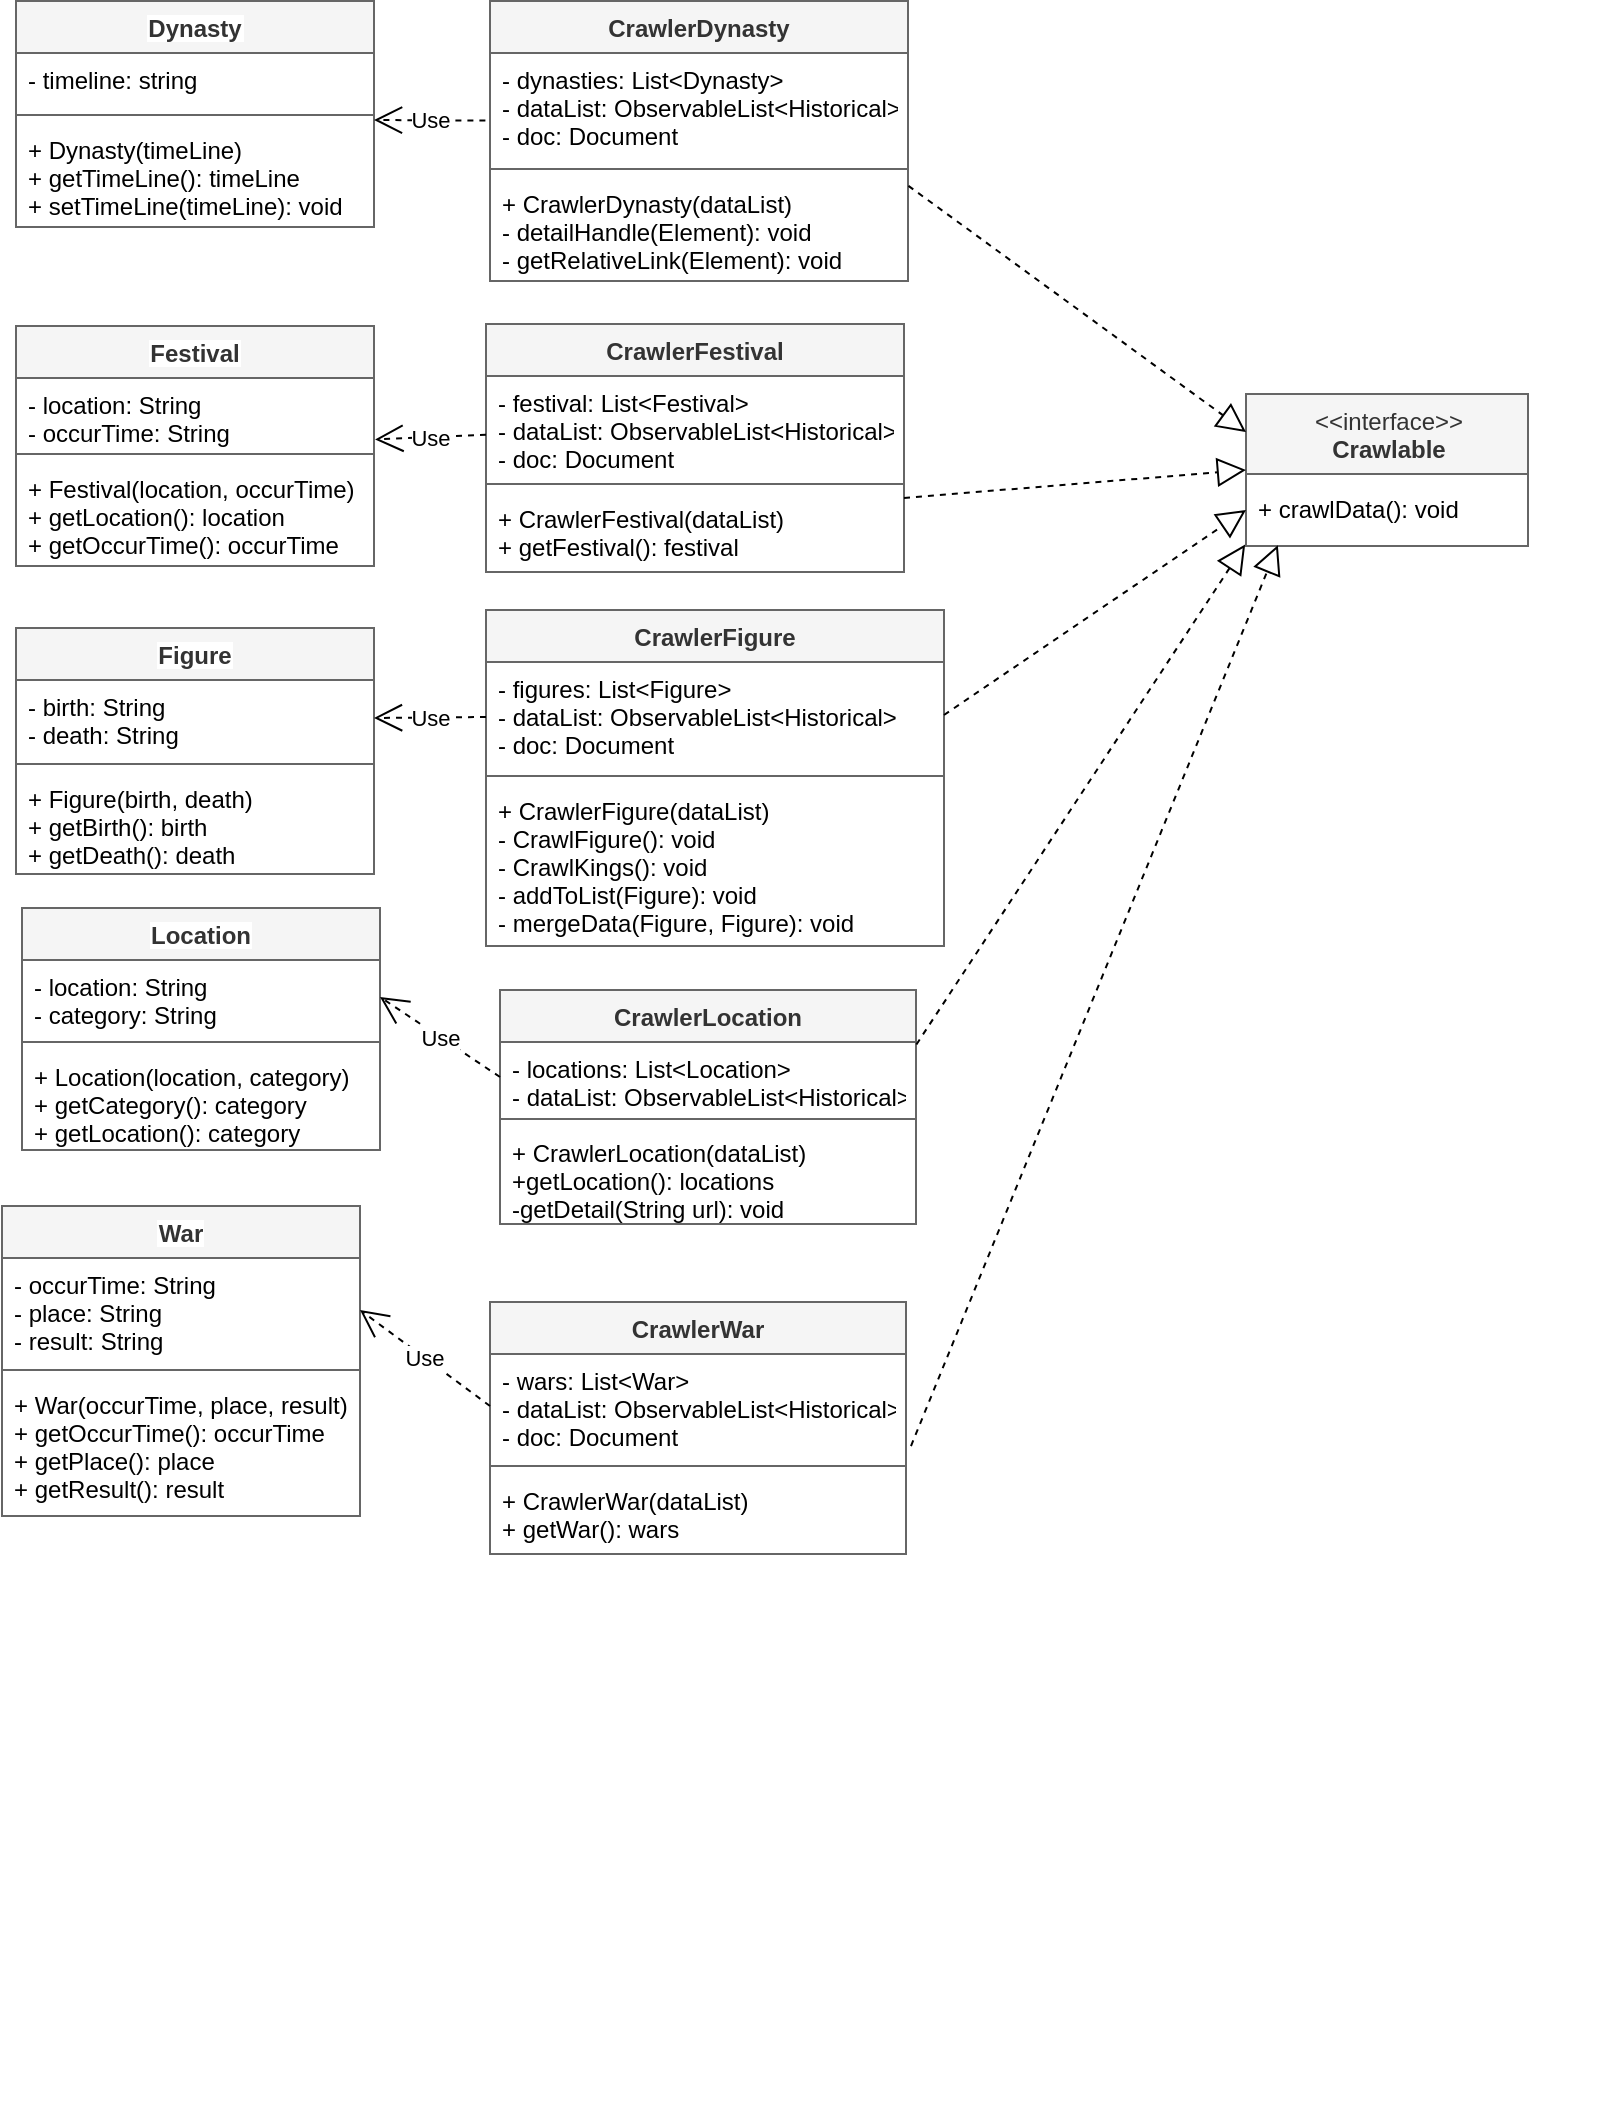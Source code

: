 <mxfile>
    <diagram id="DdjYnMtazVmu2UC3mEiZ" name="Page-1">
        <mxGraphModel dx="798" dy="568" grid="0" gridSize="10" guides="1" tooltips="1" connect="1" arrows="1" fold="1" page="1" pageScale="1" pageWidth="827" pageHeight="1169" background="#ffffff" math="0" shadow="0">
            <root>
                <mxCell id="0"/>
                <mxCell id="1" parent="0"/>
                <mxCell id="86" value="" style="group" parent="1" vertex="1" connectable="0">
                    <mxGeometry x="12" y="53.5" width="801" height="1061.5" as="geometry"/>
                </mxCell>
                <mxCell id="2" value="Figure" style="swimlane;fontStyle=1;align=center;verticalAlign=top;childLayout=stackLayout;horizontal=1;startSize=26;horizontalStack=0;resizeParent=1;resizeParentMax=0;resizeLast=0;collapsible=1;marginBottom=0;strokeColor=#666666;labelBackgroundColor=#FFFFFF;fontColor=#333333;fillColor=#f5f5f5;rounded=0;" parent="86" vertex="1">
                    <mxGeometry x="7" y="313.5" width="179" height="123" as="geometry"/>
                </mxCell>
                <mxCell id="3" value="- birth: String&#10;- death: String" style="text;strokeColor=none;fillColor=none;align=left;verticalAlign=top;spacingLeft=4;spacingRight=4;overflow=hidden;rotatable=0;points=[[0,0.5],[1,0.5]];portConstraint=eastwest;fontColor=#000000;rounded=0;" parent="2" vertex="1">
                    <mxGeometry y="26" width="179" height="38" as="geometry"/>
                </mxCell>
                <mxCell id="4" value="" style="line;strokeWidth=1;fillColor=none;align=left;verticalAlign=middle;spacingTop=-1;spacingLeft=3;spacingRight=3;rotatable=0;labelPosition=right;points=[];portConstraint=eastwest;strokeColor=inherit;rounded=0;" parent="2" vertex="1">
                    <mxGeometry y="64" width="179" height="8" as="geometry"/>
                </mxCell>
                <mxCell id="5" value="+ Figure(birth, death)&#10;+ getBirth(): birth&#10;+ getDeath(): death&#10;&#10;" style="text;strokeColor=none;fillColor=none;align=left;verticalAlign=top;spacingLeft=4;spacingRight=4;overflow=hidden;rotatable=0;points=[[0,0.5],[1,0.5]];portConstraint=eastwest;fontColor=#000000;rounded=0;" parent="2" vertex="1">
                    <mxGeometry y="72" width="179" height="51" as="geometry"/>
                </mxCell>
                <mxCell id="10" value="Location" style="swimlane;fontStyle=1;align=center;verticalAlign=top;childLayout=stackLayout;horizontal=1;startSize=26;horizontalStack=0;resizeParent=1;resizeParentMax=0;resizeLast=0;collapsible=1;marginBottom=0;strokeColor=#666666;labelBackgroundColor=#FFFFFF;fontColor=#333333;fillColor=#f5f5f5;rounded=0;" parent="86" vertex="1">
                    <mxGeometry x="10" y="453.5" width="179" height="121" as="geometry"/>
                </mxCell>
                <mxCell id="11" value="- location: String&#10;- category: String" style="text;strokeColor=none;fillColor=none;align=left;verticalAlign=top;spacingLeft=4;spacingRight=4;overflow=hidden;rotatable=0;points=[[0,0.5],[1,0.5]];portConstraint=eastwest;fontColor=#000000;rounded=0;" parent="10" vertex="1">
                    <mxGeometry y="26" width="179" height="37" as="geometry"/>
                </mxCell>
                <mxCell id="12" value="" style="line;strokeWidth=1;fillColor=none;align=left;verticalAlign=middle;spacingTop=-1;spacingLeft=3;spacingRight=3;rotatable=0;labelPosition=right;points=[];portConstraint=eastwest;strokeColor=inherit;rounded=0;" parent="10" vertex="1">
                    <mxGeometry y="63" width="179" height="8" as="geometry"/>
                </mxCell>
                <mxCell id="13" value="+ Location(location, category)&#10;+ getCategory(): category&#10;+ getLocation(): category" style="text;strokeColor=none;fillColor=none;align=left;verticalAlign=top;spacingLeft=4;spacingRight=4;overflow=hidden;rotatable=0;points=[[0,0.5],[1,0.5]];portConstraint=eastwest;fontColor=#000000;rounded=0;" parent="10" vertex="1">
                    <mxGeometry y="71" width="179" height="50" as="geometry"/>
                </mxCell>
                <mxCell id="14" value="War" style="swimlane;fontStyle=1;align=center;verticalAlign=top;childLayout=stackLayout;horizontal=1;startSize=26;horizontalStack=0;resizeParent=1;resizeParentMax=0;resizeLast=0;collapsible=1;marginBottom=0;strokeColor=#666666;labelBackgroundColor=#FFFFFF;fontColor=#333333;fillColor=#f5f5f5;rounded=0;" parent="86" vertex="1">
                    <mxGeometry y="602.5" width="179" height="155" as="geometry">
                        <mxRectangle x="40" y="720" width="57" height="26" as="alternateBounds"/>
                    </mxGeometry>
                </mxCell>
                <mxCell id="15" value="- occurTime: String&#10;- place: String&#10;- result: String" style="text;strokeColor=none;fillColor=none;align=left;verticalAlign=top;spacingLeft=4;spacingRight=4;overflow=hidden;rotatable=0;points=[[0,0.5],[1,0.5]];portConstraint=eastwest;fontColor=#000000;rounded=0;" parent="14" vertex="1">
                    <mxGeometry y="26" width="179" height="52" as="geometry"/>
                </mxCell>
                <mxCell id="16" value="" style="line;strokeWidth=1;fillColor=none;align=left;verticalAlign=middle;spacingTop=-1;spacingLeft=3;spacingRight=3;rotatable=0;labelPosition=right;points=[];portConstraint=eastwest;strokeColor=inherit;rounded=0;" parent="14" vertex="1">
                    <mxGeometry y="78" width="179" height="8" as="geometry"/>
                </mxCell>
                <mxCell id="17" value="+ War(occurTime, place, result)&#10;+ getOccurTime(): occurTime&#10;+ getPlace(): place&#10;+ getResult(): result" style="text;strokeColor=none;fillColor=none;align=left;verticalAlign=top;spacingLeft=4;spacingRight=4;overflow=hidden;rotatable=0;points=[[0,0.5],[1,0.5]];portConstraint=eastwest;fontColor=#000000;rounded=0;" parent="14" vertex="1">
                    <mxGeometry y="86" width="179" height="69" as="geometry"/>
                </mxCell>
                <mxCell id="18" value="Dynasty" style="swimlane;fontStyle=1;align=center;verticalAlign=top;childLayout=stackLayout;horizontal=1;startSize=26;horizontalStack=0;resizeParent=1;resizeParentMax=0;resizeLast=0;collapsible=1;marginBottom=0;strokeColor=#666666;labelBackgroundColor=#FFFFFF;fontColor=#333333;fillColor=#f5f5f5;rounded=0;" parent="86" vertex="1">
                    <mxGeometry x="7" width="179" height="113" as="geometry"/>
                </mxCell>
                <mxCell id="19" value="- timeline: string" style="text;strokeColor=none;fillColor=none;align=left;verticalAlign=top;spacingLeft=4;spacingRight=4;overflow=hidden;rotatable=0;points=[[0,0.5],[1,0.5]];portConstraint=eastwest;fontColor=#000000;rounded=0;" parent="18" vertex="1">
                    <mxGeometry y="26" width="179" height="27" as="geometry"/>
                </mxCell>
                <mxCell id="20" value="" style="line;strokeWidth=1;fillColor=none;align=left;verticalAlign=middle;spacingTop=-1;spacingLeft=3;spacingRight=3;rotatable=0;labelPosition=right;points=[];portConstraint=eastwest;strokeColor=inherit;rounded=0;" parent="18" vertex="1">
                    <mxGeometry y="53" width="179" height="8" as="geometry"/>
                </mxCell>
                <mxCell id="21" value="+ Dynasty(timeLine)&#10;+ getTimeLine(): timeLine &#10;+ setTimeLine(timeLine): void" style="text;strokeColor=none;fillColor=none;align=left;verticalAlign=top;spacingLeft=4;spacingRight=4;overflow=hidden;rotatable=0;points=[[0,0.5],[1,0.5]];portConstraint=eastwest;fontColor=#000000;rounded=0;" parent="18" vertex="1">
                    <mxGeometry y="61" width="179" height="52" as="geometry"/>
                </mxCell>
                <mxCell id="22" value="Festival" style="swimlane;fontStyle=1;align=center;verticalAlign=top;childLayout=stackLayout;horizontal=1;startSize=26;horizontalStack=0;resizeParent=1;resizeParentMax=0;resizeLast=0;collapsible=1;marginBottom=0;strokeColor=#666666;labelBackgroundColor=#FFFFFF;fontColor=#333333;fillColor=#f5f5f5;rounded=0;" parent="86" vertex="1">
                    <mxGeometry x="7" y="162.5" width="179" height="120" as="geometry"/>
                </mxCell>
                <mxCell id="23" value="- location: String&#10;- occurTime: String" style="text;strokeColor=none;fillColor=none;align=left;verticalAlign=top;spacingLeft=4;spacingRight=4;overflow=hidden;rotatable=0;points=[[0,0.5],[1,0.5]];portConstraint=eastwest;fontColor=#000000;rounded=0;" parent="22" vertex="1">
                    <mxGeometry y="26" width="179" height="34" as="geometry"/>
                </mxCell>
                <mxCell id="24" value="" style="line;strokeWidth=1;fillColor=none;align=left;verticalAlign=middle;spacingTop=-1;spacingLeft=3;spacingRight=3;rotatable=0;labelPosition=right;points=[];portConstraint=eastwest;strokeColor=inherit;rounded=0;" parent="22" vertex="1">
                    <mxGeometry y="60" width="179" height="8" as="geometry"/>
                </mxCell>
                <mxCell id="25" value="+ Festival(location, occurTime) &#10;+ getLocation(): location&#10;+ getOccurTime(): occurTime" style="text;strokeColor=none;fillColor=none;align=left;verticalAlign=top;spacingLeft=4;spacingRight=4;overflow=hidden;rotatable=0;points=[[0,0.5],[1,0.5]];portConstraint=eastwest;fontColor=#000000;rounded=0;" parent="22" vertex="1">
                    <mxGeometry y="68" width="179" height="52" as="geometry"/>
                </mxCell>
                <mxCell id="32" value="&amp;lt;&amp;lt;interface&amp;gt;&amp;gt;&lt;br&gt;&lt;b&gt;Crawlable&lt;/b&gt;" style="swimlane;fontStyle=0;align=center;verticalAlign=top;childLayout=stackLayout;horizontal=1;startSize=40;horizontalStack=0;resizeParent=1;resizeParentMax=0;resizeLast=0;collapsible=0;marginBottom=0;html=1;fillColor=#f5f5f5;strokeColor=#666666;fontColor=#333333;" parent="86" vertex="1">
                    <mxGeometry x="622" y="196.5" width="141" height="76" as="geometry"/>
                </mxCell>
                <mxCell id="33" value="&lt;font color=&quot;#000000&quot;&gt;+ crawlData(): void&lt;br&gt;&lt;/font&gt;" style="text;html=1;strokeColor=none;fillColor=none;align=left;verticalAlign=middle;spacingLeft=4;spacingRight=4;overflow=hidden;rotatable=0;points=[[0,0.5],[1,0.5]];portConstraint=eastwest;" parent="32" vertex="1">
                    <mxGeometry y="40" width="141" height="36" as="geometry"/>
                </mxCell>
                <mxCell id="34" value="CrawlerFestival" style="swimlane;fontStyle=1;align=center;verticalAlign=top;childLayout=stackLayout;horizontal=1;startSize=26;horizontalStack=0;resizeParent=1;resizeParentMax=0;resizeLast=0;collapsible=1;marginBottom=0;fillColor=#f5f5f5;fontColor=#333333;strokeColor=#666666;" parent="86" vertex="1">
                    <mxGeometry x="242" y="161.5" width="209" height="124" as="geometry"/>
                </mxCell>
                <mxCell id="35" value="- festival: List&lt;Festival&gt;&#10;- dataList: ObservableList&lt;Historical&gt;&#10;- doc: Document" style="text;strokeColor=none;fillColor=none;align=left;verticalAlign=top;spacingLeft=4;spacingRight=4;overflow=hidden;rotatable=0;points=[[0,0.5],[1,0.5]];portConstraint=eastwest;fontColor=#000000;" parent="34" vertex="1">
                    <mxGeometry y="26" width="209" height="50" as="geometry"/>
                </mxCell>
                <mxCell id="36" value="" style="line;strokeWidth=1;fillColor=none;align=left;verticalAlign=middle;spacingTop=-1;spacingLeft=3;spacingRight=3;rotatable=0;labelPosition=right;points=[];portConstraint=eastwest;strokeColor=inherit;" parent="34" vertex="1">
                    <mxGeometry y="76" width="209" height="8" as="geometry"/>
                </mxCell>
                <mxCell id="37" value="+ CrawlerFestival(dataList)&#10;+ getFestival(): festival" style="text;strokeColor=none;fillColor=none;align=left;verticalAlign=top;spacingLeft=4;spacingRight=4;overflow=hidden;rotatable=0;points=[[0,0.5],[1,0.5]];portConstraint=eastwest;fontColor=#000000;" parent="34" vertex="1">
                    <mxGeometry y="84" width="209" height="40" as="geometry"/>
                </mxCell>
                <mxCell id="38" value="CrawlerLocation" style="swimlane;fontStyle=1;align=center;verticalAlign=top;childLayout=stackLayout;horizontal=1;startSize=26;horizontalStack=0;resizeParent=1;resizeParentMax=0;resizeLast=0;collapsible=1;marginBottom=0;fillColor=#f5f5f5;fontColor=#333333;strokeColor=#666666;" parent="86" vertex="1">
                    <mxGeometry x="249" y="494.5" width="208" height="117" as="geometry"/>
                </mxCell>
                <mxCell id="39" value="- locations: List&lt;Location&gt;&#10;- dataList: ObservableList&lt;Historical&gt;" style="text;strokeColor=none;fillColor=none;align=left;verticalAlign=top;spacingLeft=4;spacingRight=4;overflow=hidden;rotatable=0;points=[[0,0.5],[1,0.5]];portConstraint=eastwest;fontColor=#000000;" parent="38" vertex="1">
                    <mxGeometry y="26" width="208" height="35" as="geometry"/>
                </mxCell>
                <mxCell id="40" value="" style="line;strokeWidth=1;fillColor=none;align=left;verticalAlign=middle;spacingTop=-1;spacingLeft=3;spacingRight=3;rotatable=0;labelPosition=right;points=[];portConstraint=eastwest;strokeColor=inherit;" parent="38" vertex="1">
                    <mxGeometry y="61" width="208" height="7" as="geometry"/>
                </mxCell>
                <mxCell id="41" value="+ CrawlerLocation(dataList)&#10;+getLocation(): locations&#10;-getDetail(String url): void&#10;" style="text;strokeColor=none;fillColor=none;align=left;verticalAlign=top;spacingLeft=4;spacingRight=4;overflow=hidden;rotatable=0;points=[[0,0.5],[1,0.5]];portConstraint=eastwest;fontColor=#000000;" parent="38" vertex="1">
                    <mxGeometry y="68" width="208" height="49" as="geometry"/>
                </mxCell>
                <mxCell id="42" value="CrawlerDynasty" style="swimlane;fontStyle=1;align=center;verticalAlign=top;childLayout=stackLayout;horizontal=1;startSize=26;horizontalStack=0;resizeParent=1;resizeParentMax=0;resizeLast=0;collapsible=1;marginBottom=0;fillColor=#f5f5f5;fontColor=#333333;strokeColor=#666666;" parent="86" vertex="1">
                    <mxGeometry x="244" width="209" height="140" as="geometry"/>
                </mxCell>
                <mxCell id="43" value="- dynasties: List&lt;Dynasty&gt;&#10;- dataList: ObservableList&lt;Historical&gt;&#10;- doc: Document" style="text;strokeColor=none;fillColor=none;align=left;verticalAlign=top;spacingLeft=4;spacingRight=4;overflow=hidden;rotatable=0;points=[[0,0.5],[1,0.5]];portConstraint=eastwest;gradientColor=none;fontColor=#000000;" parent="42" vertex="1">
                    <mxGeometry y="26" width="209" height="54" as="geometry"/>
                </mxCell>
                <mxCell id="44" value="" style="line;strokeWidth=1;fillColor=none;align=left;verticalAlign=middle;spacingTop=-1;spacingLeft=3;spacingRight=3;rotatable=0;labelPosition=right;points=[];portConstraint=eastwest;strokeColor=inherit;" parent="42" vertex="1">
                    <mxGeometry y="80" width="209" height="8" as="geometry"/>
                </mxCell>
                <mxCell id="45" value="+ CrawlerDynasty(dataList)&#10;- detailHandle(Element): void&#10;- getRelativeLink(Element): void" style="text;strokeColor=none;fillColor=none;align=left;verticalAlign=top;spacingLeft=4;spacingRight=4;overflow=hidden;rotatable=0;points=[[0,0.5],[1,0.5]];portConstraint=eastwest;fontColor=#000000;" parent="42" vertex="1">
                    <mxGeometry y="88" width="209" height="52" as="geometry"/>
                </mxCell>
                <mxCell id="46" value="CrawlerFigure" style="swimlane;fontStyle=1;align=center;verticalAlign=top;childLayout=stackLayout;horizontal=1;startSize=26;horizontalStack=0;resizeParent=1;resizeParentMax=0;resizeLast=0;collapsible=1;marginBottom=0;fillColor=#f5f5f5;fontColor=#333333;strokeColor=#666666;" parent="86" vertex="1">
                    <mxGeometry x="242" y="304.5" width="229" height="168" as="geometry"/>
                </mxCell>
                <mxCell id="47" value="- figures: List&lt;Figure&gt;&#10;- dataList: ObservableList&lt;Historical&gt;&#10;- doc: Document" style="text;strokeColor=none;fillColor=none;align=left;verticalAlign=top;spacingLeft=4;spacingRight=4;overflow=hidden;rotatable=0;points=[[0,0.5],[1,0.5]];portConstraint=eastwest;fontColor=#000000;" parent="46" vertex="1">
                    <mxGeometry y="26" width="229" height="53" as="geometry"/>
                </mxCell>
                <mxCell id="48" value="" style="line;strokeWidth=1;fillColor=none;align=left;verticalAlign=middle;spacingTop=-1;spacingLeft=3;spacingRight=3;rotatable=0;labelPosition=right;points=[];portConstraint=eastwest;strokeColor=inherit;" parent="46" vertex="1">
                    <mxGeometry y="79" width="229" height="8" as="geometry"/>
                </mxCell>
                <mxCell id="49" value="+ CrawlerFigure(dataList)&#10;- CrawlFigure(): void&#10;- CrawlKings(): void&#10;- addToList(Figure): void&#10;- mergeData(Figure, Figure): void" style="text;strokeColor=none;fillColor=none;align=left;verticalAlign=top;spacingLeft=4;spacingRight=4;overflow=hidden;rotatable=0;points=[[0,0.5],[1,0.5]];portConstraint=eastwest;fontColor=#000000;" parent="46" vertex="1">
                    <mxGeometry y="87" width="229" height="81" as="geometry"/>
                </mxCell>
                <mxCell id="50" value="CrawlerWar" style="swimlane;fontStyle=1;align=center;verticalAlign=top;childLayout=stackLayout;horizontal=1;startSize=26;horizontalStack=0;resizeParent=1;resizeParentMax=0;resizeLast=0;collapsible=1;marginBottom=0;fillColor=#f5f5f5;fontColor=#333333;strokeColor=#666666;" parent="86" vertex="1">
                    <mxGeometry x="244" y="650.5" width="208" height="126" as="geometry"/>
                </mxCell>
                <mxCell id="51" value="- wars: List&lt;War&gt;&#10;- dataList: ObservableList&lt;Historical&gt;&#10;- doc: Document&#10;" style="text;strokeColor=none;fillColor=none;align=left;verticalAlign=top;spacingLeft=4;spacingRight=4;overflow=hidden;rotatable=0;points=[[0,0.5],[1,0.5]];portConstraint=eastwest;fontColor=#000000;" parent="50" vertex="1">
                    <mxGeometry y="26" width="208" height="52" as="geometry"/>
                </mxCell>
                <mxCell id="52" value="" style="line;strokeWidth=1;fillColor=none;align=left;verticalAlign=middle;spacingTop=-1;spacingLeft=3;spacingRight=3;rotatable=0;labelPosition=right;points=[];portConstraint=eastwest;strokeColor=inherit;" parent="50" vertex="1">
                    <mxGeometry y="78" width="208" height="8" as="geometry"/>
                </mxCell>
                <mxCell id="53" value="+ CrawlerWar(dataList)&#10;+ getWar(): wars" style="text;strokeColor=none;fillColor=none;align=left;verticalAlign=top;spacingLeft=4;spacingRight=4;overflow=hidden;rotatable=0;points=[[0,0.5],[1,0.5]];portConstraint=eastwest;fontColor=#000000;" parent="50" vertex="1">
                    <mxGeometry y="86" width="208" height="40" as="geometry"/>
                </mxCell>
                <mxCell id="55" value="" style="endArrow=block;dashed=1;endFill=0;endSize=12;html=1;exitX=1;exitY=0.074;exitDx=0;exitDy=0;exitPerimeter=0;entryX=0;entryY=0.5;entryDx=0;entryDy=0;strokeColor=#000000;" parent="86" source="37" target="32" edge="1">
                    <mxGeometry width="160" relative="1" as="geometry">
                        <mxPoint x="320" y="619.5" as="sourcePoint"/>
                        <mxPoint x="405" y="954.5" as="targetPoint"/>
                    </mxGeometry>
                </mxCell>
                <mxCell id="56" value="" style="endArrow=block;dashed=1;endFill=0;endSize=12;html=1;exitX=1.001;exitY=0.085;exitDx=0;exitDy=0;exitPerimeter=0;strokeColor=#000000;entryX=0;entryY=0.25;entryDx=0;entryDy=0;" parent="86" source="45" target="32" edge="1">
                    <mxGeometry width="160" relative="1" as="geometry">
                        <mxPoint x="405.301" y="540.02" as="sourcePoint"/>
                        <mxPoint x="637" y="272.5" as="targetPoint"/>
                    </mxGeometry>
                </mxCell>
                <mxCell id="57" value="" style="endArrow=block;dashed=1;endFill=0;endSize=12;html=1;exitX=1.001;exitY=0.035;exitDx=0;exitDy=0;exitPerimeter=0;strokeColor=#000000;entryX=-0.003;entryY=0.978;entryDx=0;entryDy=0;entryPerimeter=0;" parent="86" source="39" target="33" edge="1">
                    <mxGeometry width="160" relative="1" as="geometry">
                        <mxPoint x="286.172" y="731.668" as="sourcePoint"/>
                        <mxPoint x="337" y="780.5" as="targetPoint"/>
                    </mxGeometry>
                </mxCell>
                <mxCell id="59" value="" style="endArrow=block;dashed=1;endFill=0;endSize=12;html=1;exitX=1;exitY=0.5;exitDx=0;exitDy=0;entryX=0;entryY=0.5;entryDx=0;entryDy=0;strokeColor=#000000;" parent="86" source="47" target="33" edge="1">
                    <mxGeometry width="160" relative="1" as="geometry">
                        <mxPoint x="314.172" y="727.668" as="sourcePoint"/>
                        <mxPoint x="335" y="1021.5" as="targetPoint"/>
                    </mxGeometry>
                </mxCell>
                <mxCell id="60" value="Use" style="endArrow=open;endSize=12;dashed=1;html=1;entryX=1;entryY=0.5;entryDx=0;entryDy=0;strokeColor=#000000;labelBackgroundColor=#FFFFFF;fontColor=#000000;" parent="86" source="47" target="3" edge="1">
                    <mxGeometry width="160" relative="1" as="geometry">
                        <mxPoint x="319" y="309.5" as="sourcePoint"/>
                        <mxPoint x="479" y="309.5" as="targetPoint"/>
                    </mxGeometry>
                </mxCell>
                <mxCell id="61" value="Use" style="endArrow=open;endSize=12;dashed=1;html=1;entryX=1;entryY=-0.029;entryDx=0;entryDy=0;entryPerimeter=0;exitX=-0.011;exitY=0.626;exitDx=0;exitDy=0;exitPerimeter=0;fontColor=#000000;strokeColor=#000000;labelBackgroundColor=#FFFFFF;" parent="86" source="43" target="21" edge="1">
                    <mxGeometry width="160" relative="1" as="geometry">
                        <mxPoint x="231" y="573.5" as="sourcePoint"/>
                        <mxPoint x="30.413" y="231.656" as="targetPoint"/>
                    </mxGeometry>
                </mxCell>
                <mxCell id="62" value="Use" style="endArrow=open;endSize=12;dashed=1;html=1;entryX=1.003;entryY=0.904;entryDx=0;entryDy=0;entryPerimeter=0;strokeColor=#000000;labelBackgroundColor=#FFFFFF;fontColor=#000000;" parent="86" source="35" target="23" edge="1">
                    <mxGeometry width="160" relative="1" as="geometry">
                        <mxPoint x="388" y="490.5" as="sourcePoint"/>
                        <mxPoint x="241.235" y="355.008" as="targetPoint"/>
                    </mxGeometry>
                </mxCell>
                <mxCell id="63" value="Use" style="endArrow=open;endSize=12;dashed=1;html=1;exitX=0;exitY=0.5;exitDx=0;exitDy=0;entryX=1;entryY=0.5;entryDx=0;entryDy=0;fontColor=#000000;labelBackgroundColor=#FFFFFF;strokeColor=#000000;" parent="86" source="39" target="11" edge="1">
                    <mxGeometry width="160" relative="1" as="geometry">
                        <mxPoint x="409.026" y="412.5" as="sourcePoint"/>
                        <mxPoint x="542" y="332.5" as="targetPoint"/>
                    </mxGeometry>
                </mxCell>
                <mxCell id="64" value="Use" style="endArrow=open;endSize=12;dashed=1;html=1;entryX=1;entryY=0.5;entryDx=0;entryDy=0;exitX=0;exitY=0.5;exitDx=0;exitDy=0;strokeColor=#000000;fontColor=#000000;labelBackgroundColor=#FFFFFF;" parent="86" source="51" target="15" edge="1">
                    <mxGeometry width="160" relative="1" as="geometry">
                        <mxPoint x="554.432" y="555.78" as="sourcePoint"/>
                        <mxPoint x="552.088" y="352.54" as="targetPoint"/>
                    </mxGeometry>
                </mxCell>
                <mxCell id="67" value="" style="endArrow=block;dashed=1;endFill=0;endSize=12;html=1;entryX=0.113;entryY=0.989;entryDx=0;entryDy=0;entryPerimeter=0;exitX=1.012;exitY=0.885;exitDx=0;exitDy=0;exitPerimeter=0;strokeColor=#000000;" parent="86" source="51" target="33" edge="1">
                    <mxGeometry width="160" relative="1" as="geometry">
                        <mxPoint x="552" y="762.5" as="sourcePoint"/>
                        <mxPoint x="712" y="762.5" as="targetPoint"/>
                    </mxGeometry>
                </mxCell>
            </root>
        </mxGraphModel>
    </diagram>
</mxfile>